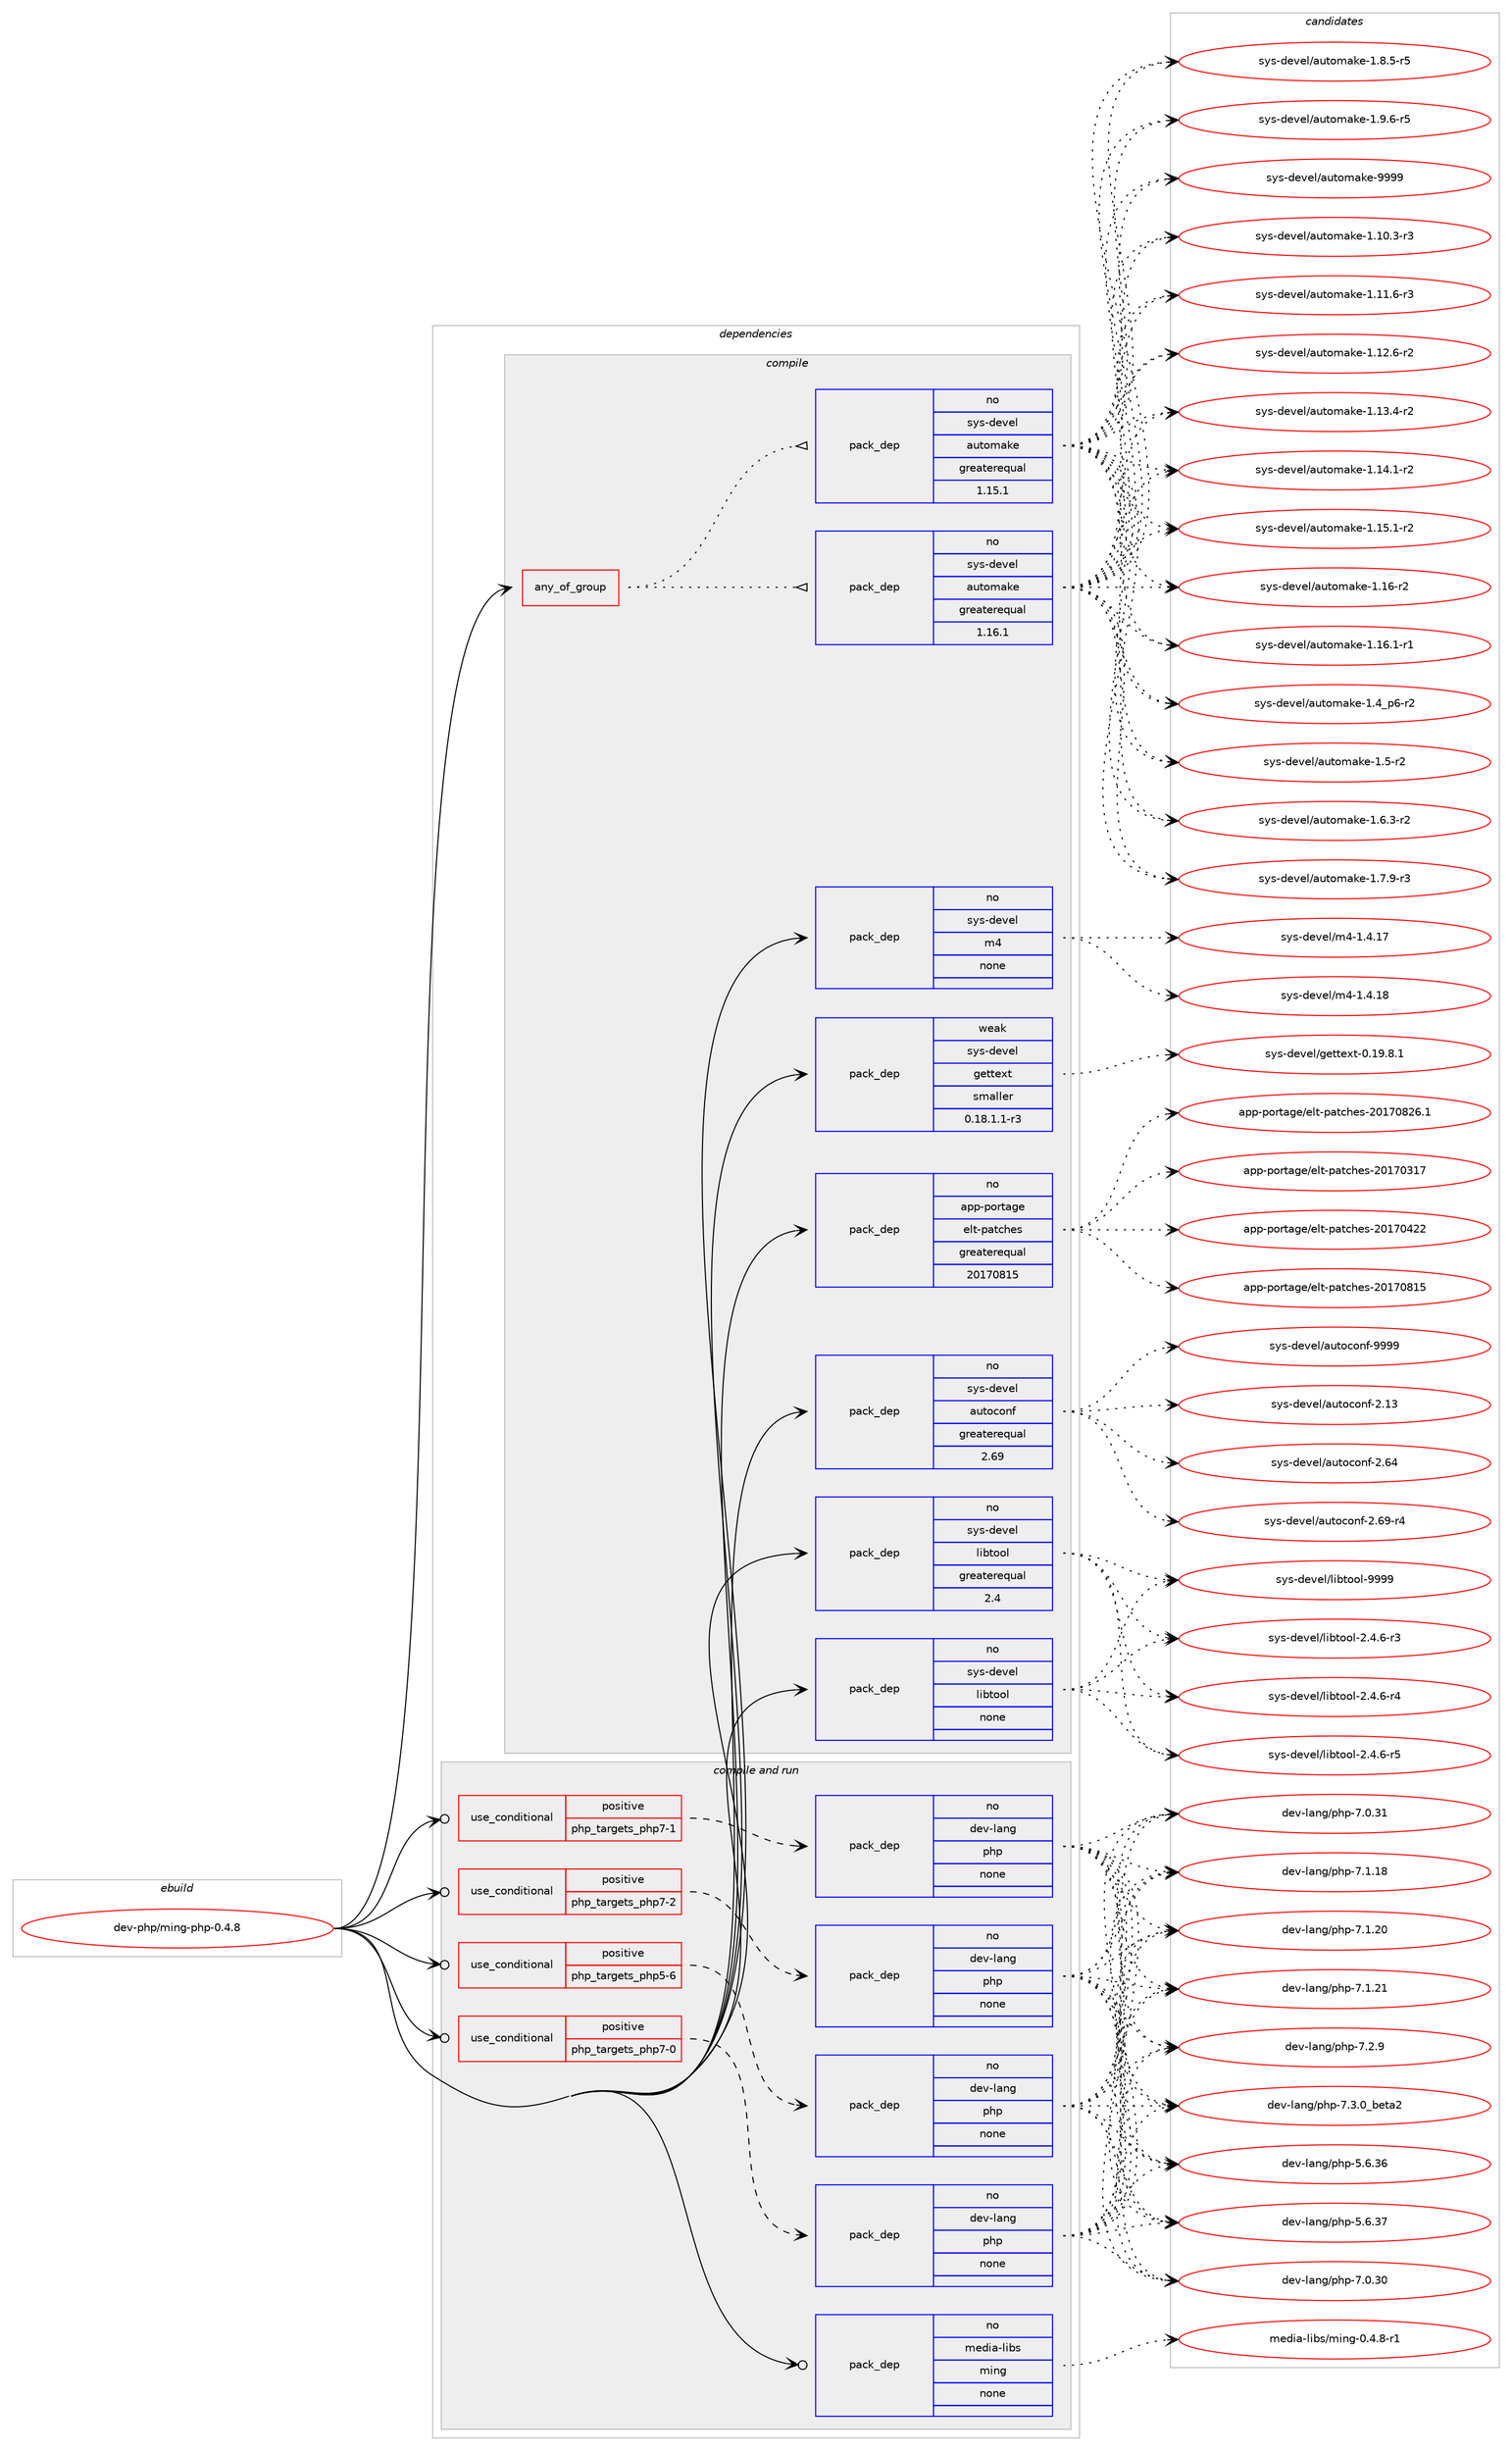 digraph prolog {

# *************
# Graph options
# *************

newrank=true;
concentrate=true;
compound=true;
graph [rankdir=LR,fontname=Helvetica,fontsize=10,ranksep=1.5];#, ranksep=2.5, nodesep=0.2];
edge  [arrowhead=vee];
node  [fontname=Helvetica,fontsize=10];

# **********
# The ebuild
# **********

subgraph cluster_leftcol {
color=gray;
rank=same;
label=<<i>ebuild</i>>;
id [label="dev-php/ming-php-0.4.8", color=red, width=4, href="../dev-php/ming-php-0.4.8.svg"];
}

# ****************
# The dependencies
# ****************

subgraph cluster_midcol {
color=gray;
label=<<i>dependencies</i>>;
subgraph cluster_compile {
fillcolor="#eeeeee";
style=filled;
label=<<i>compile</i>>;
subgraph any99 {
dependency4335 [label=<<TABLE BORDER="0" CELLBORDER="1" CELLSPACING="0" CELLPADDING="4"><TR><TD CELLPADDING="10">any_of_group</TD></TR></TABLE>>, shape=none, color=red];subgraph pack2953 {
dependency4336 [label=<<TABLE BORDER="0" CELLBORDER="1" CELLSPACING="0" CELLPADDING="4" WIDTH="220"><TR><TD ROWSPAN="6" CELLPADDING="30">pack_dep</TD></TR><TR><TD WIDTH="110">no</TD></TR><TR><TD>sys-devel</TD></TR><TR><TD>automake</TD></TR><TR><TD>greaterequal</TD></TR><TR><TD>1.16.1</TD></TR></TABLE>>, shape=none, color=blue];
}
dependency4335:e -> dependency4336:w [weight=20,style="dotted",arrowhead="oinv"];
subgraph pack2954 {
dependency4337 [label=<<TABLE BORDER="0" CELLBORDER="1" CELLSPACING="0" CELLPADDING="4" WIDTH="220"><TR><TD ROWSPAN="6" CELLPADDING="30">pack_dep</TD></TR><TR><TD WIDTH="110">no</TD></TR><TR><TD>sys-devel</TD></TR><TR><TD>automake</TD></TR><TR><TD>greaterequal</TD></TR><TR><TD>1.15.1</TD></TR></TABLE>>, shape=none, color=blue];
}
dependency4335:e -> dependency4337:w [weight=20,style="dotted",arrowhead="oinv"];
}
id:e -> dependency4335:w [weight=20,style="solid",arrowhead="vee"];
subgraph pack2955 {
dependency4338 [label=<<TABLE BORDER="0" CELLBORDER="1" CELLSPACING="0" CELLPADDING="4" WIDTH="220"><TR><TD ROWSPAN="6" CELLPADDING="30">pack_dep</TD></TR><TR><TD WIDTH="110">no</TD></TR><TR><TD>app-portage</TD></TR><TR><TD>elt-patches</TD></TR><TR><TD>greaterequal</TD></TR><TR><TD>20170815</TD></TR></TABLE>>, shape=none, color=blue];
}
id:e -> dependency4338:w [weight=20,style="solid",arrowhead="vee"];
subgraph pack2956 {
dependency4339 [label=<<TABLE BORDER="0" CELLBORDER="1" CELLSPACING="0" CELLPADDING="4" WIDTH="220"><TR><TD ROWSPAN="6" CELLPADDING="30">pack_dep</TD></TR><TR><TD WIDTH="110">no</TD></TR><TR><TD>sys-devel</TD></TR><TR><TD>autoconf</TD></TR><TR><TD>greaterequal</TD></TR><TR><TD>2.69</TD></TR></TABLE>>, shape=none, color=blue];
}
id:e -> dependency4339:w [weight=20,style="solid",arrowhead="vee"];
subgraph pack2957 {
dependency4340 [label=<<TABLE BORDER="0" CELLBORDER="1" CELLSPACING="0" CELLPADDING="4" WIDTH="220"><TR><TD ROWSPAN="6" CELLPADDING="30">pack_dep</TD></TR><TR><TD WIDTH="110">no</TD></TR><TR><TD>sys-devel</TD></TR><TR><TD>libtool</TD></TR><TR><TD>greaterequal</TD></TR><TR><TD>2.4</TD></TR></TABLE>>, shape=none, color=blue];
}
id:e -> dependency4340:w [weight=20,style="solid",arrowhead="vee"];
subgraph pack2958 {
dependency4341 [label=<<TABLE BORDER="0" CELLBORDER="1" CELLSPACING="0" CELLPADDING="4" WIDTH="220"><TR><TD ROWSPAN="6" CELLPADDING="30">pack_dep</TD></TR><TR><TD WIDTH="110">no</TD></TR><TR><TD>sys-devel</TD></TR><TR><TD>libtool</TD></TR><TR><TD>none</TD></TR><TR><TD></TD></TR></TABLE>>, shape=none, color=blue];
}
id:e -> dependency4341:w [weight=20,style="solid",arrowhead="vee"];
subgraph pack2959 {
dependency4342 [label=<<TABLE BORDER="0" CELLBORDER="1" CELLSPACING="0" CELLPADDING="4" WIDTH="220"><TR><TD ROWSPAN="6" CELLPADDING="30">pack_dep</TD></TR><TR><TD WIDTH="110">no</TD></TR><TR><TD>sys-devel</TD></TR><TR><TD>m4</TD></TR><TR><TD>none</TD></TR><TR><TD></TD></TR></TABLE>>, shape=none, color=blue];
}
id:e -> dependency4342:w [weight=20,style="solid",arrowhead="vee"];
subgraph pack2960 {
dependency4343 [label=<<TABLE BORDER="0" CELLBORDER="1" CELLSPACING="0" CELLPADDING="4" WIDTH="220"><TR><TD ROWSPAN="6" CELLPADDING="30">pack_dep</TD></TR><TR><TD WIDTH="110">weak</TD></TR><TR><TD>sys-devel</TD></TR><TR><TD>gettext</TD></TR><TR><TD>smaller</TD></TR><TR><TD>0.18.1.1-r3</TD></TR></TABLE>>, shape=none, color=blue];
}
id:e -> dependency4343:w [weight=20,style="solid",arrowhead="vee"];
}
subgraph cluster_compileandrun {
fillcolor="#eeeeee";
style=filled;
label=<<i>compile and run</i>>;
subgraph cond1275 {
dependency4344 [label=<<TABLE BORDER="0" CELLBORDER="1" CELLSPACING="0" CELLPADDING="4"><TR><TD ROWSPAN="3" CELLPADDING="10">use_conditional</TD></TR><TR><TD>positive</TD></TR><TR><TD>php_targets_php5-6</TD></TR></TABLE>>, shape=none, color=red];
subgraph pack2961 {
dependency4345 [label=<<TABLE BORDER="0" CELLBORDER="1" CELLSPACING="0" CELLPADDING="4" WIDTH="220"><TR><TD ROWSPAN="6" CELLPADDING="30">pack_dep</TD></TR><TR><TD WIDTH="110">no</TD></TR><TR><TD>dev-lang</TD></TR><TR><TD>php</TD></TR><TR><TD>none</TD></TR><TR><TD></TD></TR></TABLE>>, shape=none, color=blue];
}
dependency4344:e -> dependency4345:w [weight=20,style="dashed",arrowhead="vee"];
}
id:e -> dependency4344:w [weight=20,style="solid",arrowhead="odotvee"];
subgraph cond1276 {
dependency4346 [label=<<TABLE BORDER="0" CELLBORDER="1" CELLSPACING="0" CELLPADDING="4"><TR><TD ROWSPAN="3" CELLPADDING="10">use_conditional</TD></TR><TR><TD>positive</TD></TR><TR><TD>php_targets_php7-0</TD></TR></TABLE>>, shape=none, color=red];
subgraph pack2962 {
dependency4347 [label=<<TABLE BORDER="0" CELLBORDER="1" CELLSPACING="0" CELLPADDING="4" WIDTH="220"><TR><TD ROWSPAN="6" CELLPADDING="30">pack_dep</TD></TR><TR><TD WIDTH="110">no</TD></TR><TR><TD>dev-lang</TD></TR><TR><TD>php</TD></TR><TR><TD>none</TD></TR><TR><TD></TD></TR></TABLE>>, shape=none, color=blue];
}
dependency4346:e -> dependency4347:w [weight=20,style="dashed",arrowhead="vee"];
}
id:e -> dependency4346:w [weight=20,style="solid",arrowhead="odotvee"];
subgraph cond1277 {
dependency4348 [label=<<TABLE BORDER="0" CELLBORDER="1" CELLSPACING="0" CELLPADDING="4"><TR><TD ROWSPAN="3" CELLPADDING="10">use_conditional</TD></TR><TR><TD>positive</TD></TR><TR><TD>php_targets_php7-1</TD></TR></TABLE>>, shape=none, color=red];
subgraph pack2963 {
dependency4349 [label=<<TABLE BORDER="0" CELLBORDER="1" CELLSPACING="0" CELLPADDING="4" WIDTH="220"><TR><TD ROWSPAN="6" CELLPADDING="30">pack_dep</TD></TR><TR><TD WIDTH="110">no</TD></TR><TR><TD>dev-lang</TD></TR><TR><TD>php</TD></TR><TR><TD>none</TD></TR><TR><TD></TD></TR></TABLE>>, shape=none, color=blue];
}
dependency4348:e -> dependency4349:w [weight=20,style="dashed",arrowhead="vee"];
}
id:e -> dependency4348:w [weight=20,style="solid",arrowhead="odotvee"];
subgraph cond1278 {
dependency4350 [label=<<TABLE BORDER="0" CELLBORDER="1" CELLSPACING="0" CELLPADDING="4"><TR><TD ROWSPAN="3" CELLPADDING="10">use_conditional</TD></TR><TR><TD>positive</TD></TR><TR><TD>php_targets_php7-2</TD></TR></TABLE>>, shape=none, color=red];
subgraph pack2964 {
dependency4351 [label=<<TABLE BORDER="0" CELLBORDER="1" CELLSPACING="0" CELLPADDING="4" WIDTH="220"><TR><TD ROWSPAN="6" CELLPADDING="30">pack_dep</TD></TR><TR><TD WIDTH="110">no</TD></TR><TR><TD>dev-lang</TD></TR><TR><TD>php</TD></TR><TR><TD>none</TD></TR><TR><TD></TD></TR></TABLE>>, shape=none, color=blue];
}
dependency4350:e -> dependency4351:w [weight=20,style="dashed",arrowhead="vee"];
}
id:e -> dependency4350:w [weight=20,style="solid",arrowhead="odotvee"];
subgraph pack2965 {
dependency4352 [label=<<TABLE BORDER="0" CELLBORDER="1" CELLSPACING="0" CELLPADDING="4" WIDTH="220"><TR><TD ROWSPAN="6" CELLPADDING="30">pack_dep</TD></TR><TR><TD WIDTH="110">no</TD></TR><TR><TD>media-libs</TD></TR><TR><TD>ming</TD></TR><TR><TD>none</TD></TR><TR><TD></TD></TR></TABLE>>, shape=none, color=blue];
}
id:e -> dependency4352:w [weight=20,style="solid",arrowhead="odotvee"];
}
subgraph cluster_run {
fillcolor="#eeeeee";
style=filled;
label=<<i>run</i>>;
}
}

# **************
# The candidates
# **************

subgraph cluster_choices {
rank=same;
color=gray;
label=<<i>candidates</i>>;

subgraph choice2953 {
color=black;
nodesep=1;
choice11512111545100101118101108479711711611110997107101454946494846514511451 [label="sys-devel/automake-1.10.3-r3", color=red, width=4,href="../sys-devel/automake-1.10.3-r3.svg"];
choice11512111545100101118101108479711711611110997107101454946494946544511451 [label="sys-devel/automake-1.11.6-r3", color=red, width=4,href="../sys-devel/automake-1.11.6-r3.svg"];
choice11512111545100101118101108479711711611110997107101454946495046544511450 [label="sys-devel/automake-1.12.6-r2", color=red, width=4,href="../sys-devel/automake-1.12.6-r2.svg"];
choice11512111545100101118101108479711711611110997107101454946495146524511450 [label="sys-devel/automake-1.13.4-r2", color=red, width=4,href="../sys-devel/automake-1.13.4-r2.svg"];
choice11512111545100101118101108479711711611110997107101454946495246494511450 [label="sys-devel/automake-1.14.1-r2", color=red, width=4,href="../sys-devel/automake-1.14.1-r2.svg"];
choice11512111545100101118101108479711711611110997107101454946495346494511450 [label="sys-devel/automake-1.15.1-r2", color=red, width=4,href="../sys-devel/automake-1.15.1-r2.svg"];
choice1151211154510010111810110847971171161111099710710145494649544511450 [label="sys-devel/automake-1.16-r2", color=red, width=4,href="../sys-devel/automake-1.16-r2.svg"];
choice11512111545100101118101108479711711611110997107101454946495446494511449 [label="sys-devel/automake-1.16.1-r1", color=red, width=4,href="../sys-devel/automake-1.16.1-r1.svg"];
choice115121115451001011181011084797117116111109971071014549465295112544511450 [label="sys-devel/automake-1.4_p6-r2", color=red, width=4,href="../sys-devel/automake-1.4_p6-r2.svg"];
choice11512111545100101118101108479711711611110997107101454946534511450 [label="sys-devel/automake-1.5-r2", color=red, width=4,href="../sys-devel/automake-1.5-r2.svg"];
choice115121115451001011181011084797117116111109971071014549465446514511450 [label="sys-devel/automake-1.6.3-r2", color=red, width=4,href="../sys-devel/automake-1.6.3-r2.svg"];
choice115121115451001011181011084797117116111109971071014549465546574511451 [label="sys-devel/automake-1.7.9-r3", color=red, width=4,href="../sys-devel/automake-1.7.9-r3.svg"];
choice115121115451001011181011084797117116111109971071014549465646534511453 [label="sys-devel/automake-1.8.5-r5", color=red, width=4,href="../sys-devel/automake-1.8.5-r5.svg"];
choice115121115451001011181011084797117116111109971071014549465746544511453 [label="sys-devel/automake-1.9.6-r5", color=red, width=4,href="../sys-devel/automake-1.9.6-r5.svg"];
choice115121115451001011181011084797117116111109971071014557575757 [label="sys-devel/automake-9999", color=red, width=4,href="../sys-devel/automake-9999.svg"];
dependency4336:e -> choice11512111545100101118101108479711711611110997107101454946494846514511451:w [style=dotted,weight="100"];
dependency4336:e -> choice11512111545100101118101108479711711611110997107101454946494946544511451:w [style=dotted,weight="100"];
dependency4336:e -> choice11512111545100101118101108479711711611110997107101454946495046544511450:w [style=dotted,weight="100"];
dependency4336:e -> choice11512111545100101118101108479711711611110997107101454946495146524511450:w [style=dotted,weight="100"];
dependency4336:e -> choice11512111545100101118101108479711711611110997107101454946495246494511450:w [style=dotted,weight="100"];
dependency4336:e -> choice11512111545100101118101108479711711611110997107101454946495346494511450:w [style=dotted,weight="100"];
dependency4336:e -> choice1151211154510010111810110847971171161111099710710145494649544511450:w [style=dotted,weight="100"];
dependency4336:e -> choice11512111545100101118101108479711711611110997107101454946495446494511449:w [style=dotted,weight="100"];
dependency4336:e -> choice115121115451001011181011084797117116111109971071014549465295112544511450:w [style=dotted,weight="100"];
dependency4336:e -> choice11512111545100101118101108479711711611110997107101454946534511450:w [style=dotted,weight="100"];
dependency4336:e -> choice115121115451001011181011084797117116111109971071014549465446514511450:w [style=dotted,weight="100"];
dependency4336:e -> choice115121115451001011181011084797117116111109971071014549465546574511451:w [style=dotted,weight="100"];
dependency4336:e -> choice115121115451001011181011084797117116111109971071014549465646534511453:w [style=dotted,weight="100"];
dependency4336:e -> choice115121115451001011181011084797117116111109971071014549465746544511453:w [style=dotted,weight="100"];
dependency4336:e -> choice115121115451001011181011084797117116111109971071014557575757:w [style=dotted,weight="100"];
}
subgraph choice2954 {
color=black;
nodesep=1;
choice11512111545100101118101108479711711611110997107101454946494846514511451 [label="sys-devel/automake-1.10.3-r3", color=red, width=4,href="../sys-devel/automake-1.10.3-r3.svg"];
choice11512111545100101118101108479711711611110997107101454946494946544511451 [label="sys-devel/automake-1.11.6-r3", color=red, width=4,href="../sys-devel/automake-1.11.6-r3.svg"];
choice11512111545100101118101108479711711611110997107101454946495046544511450 [label="sys-devel/automake-1.12.6-r2", color=red, width=4,href="../sys-devel/automake-1.12.6-r2.svg"];
choice11512111545100101118101108479711711611110997107101454946495146524511450 [label="sys-devel/automake-1.13.4-r2", color=red, width=4,href="../sys-devel/automake-1.13.4-r2.svg"];
choice11512111545100101118101108479711711611110997107101454946495246494511450 [label="sys-devel/automake-1.14.1-r2", color=red, width=4,href="../sys-devel/automake-1.14.1-r2.svg"];
choice11512111545100101118101108479711711611110997107101454946495346494511450 [label="sys-devel/automake-1.15.1-r2", color=red, width=4,href="../sys-devel/automake-1.15.1-r2.svg"];
choice1151211154510010111810110847971171161111099710710145494649544511450 [label="sys-devel/automake-1.16-r2", color=red, width=4,href="../sys-devel/automake-1.16-r2.svg"];
choice11512111545100101118101108479711711611110997107101454946495446494511449 [label="sys-devel/automake-1.16.1-r1", color=red, width=4,href="../sys-devel/automake-1.16.1-r1.svg"];
choice115121115451001011181011084797117116111109971071014549465295112544511450 [label="sys-devel/automake-1.4_p6-r2", color=red, width=4,href="../sys-devel/automake-1.4_p6-r2.svg"];
choice11512111545100101118101108479711711611110997107101454946534511450 [label="sys-devel/automake-1.5-r2", color=red, width=4,href="../sys-devel/automake-1.5-r2.svg"];
choice115121115451001011181011084797117116111109971071014549465446514511450 [label="sys-devel/automake-1.6.3-r2", color=red, width=4,href="../sys-devel/automake-1.6.3-r2.svg"];
choice115121115451001011181011084797117116111109971071014549465546574511451 [label="sys-devel/automake-1.7.9-r3", color=red, width=4,href="../sys-devel/automake-1.7.9-r3.svg"];
choice115121115451001011181011084797117116111109971071014549465646534511453 [label="sys-devel/automake-1.8.5-r5", color=red, width=4,href="../sys-devel/automake-1.8.5-r5.svg"];
choice115121115451001011181011084797117116111109971071014549465746544511453 [label="sys-devel/automake-1.9.6-r5", color=red, width=4,href="../sys-devel/automake-1.9.6-r5.svg"];
choice115121115451001011181011084797117116111109971071014557575757 [label="sys-devel/automake-9999", color=red, width=4,href="../sys-devel/automake-9999.svg"];
dependency4337:e -> choice11512111545100101118101108479711711611110997107101454946494846514511451:w [style=dotted,weight="100"];
dependency4337:e -> choice11512111545100101118101108479711711611110997107101454946494946544511451:w [style=dotted,weight="100"];
dependency4337:e -> choice11512111545100101118101108479711711611110997107101454946495046544511450:w [style=dotted,weight="100"];
dependency4337:e -> choice11512111545100101118101108479711711611110997107101454946495146524511450:w [style=dotted,weight="100"];
dependency4337:e -> choice11512111545100101118101108479711711611110997107101454946495246494511450:w [style=dotted,weight="100"];
dependency4337:e -> choice11512111545100101118101108479711711611110997107101454946495346494511450:w [style=dotted,weight="100"];
dependency4337:e -> choice1151211154510010111810110847971171161111099710710145494649544511450:w [style=dotted,weight="100"];
dependency4337:e -> choice11512111545100101118101108479711711611110997107101454946495446494511449:w [style=dotted,weight="100"];
dependency4337:e -> choice115121115451001011181011084797117116111109971071014549465295112544511450:w [style=dotted,weight="100"];
dependency4337:e -> choice11512111545100101118101108479711711611110997107101454946534511450:w [style=dotted,weight="100"];
dependency4337:e -> choice115121115451001011181011084797117116111109971071014549465446514511450:w [style=dotted,weight="100"];
dependency4337:e -> choice115121115451001011181011084797117116111109971071014549465546574511451:w [style=dotted,weight="100"];
dependency4337:e -> choice115121115451001011181011084797117116111109971071014549465646534511453:w [style=dotted,weight="100"];
dependency4337:e -> choice115121115451001011181011084797117116111109971071014549465746544511453:w [style=dotted,weight="100"];
dependency4337:e -> choice115121115451001011181011084797117116111109971071014557575757:w [style=dotted,weight="100"];
}
subgraph choice2955 {
color=black;
nodesep=1;
choice97112112451121111141169710310147101108116451129711699104101115455048495548514955 [label="app-portage/elt-patches-20170317", color=red, width=4,href="../app-portage/elt-patches-20170317.svg"];
choice97112112451121111141169710310147101108116451129711699104101115455048495548525050 [label="app-portage/elt-patches-20170422", color=red, width=4,href="../app-portage/elt-patches-20170422.svg"];
choice97112112451121111141169710310147101108116451129711699104101115455048495548564953 [label="app-portage/elt-patches-20170815", color=red, width=4,href="../app-portage/elt-patches-20170815.svg"];
choice971121124511211111411697103101471011081164511297116991041011154550484955485650544649 [label="app-portage/elt-patches-20170826.1", color=red, width=4,href="../app-portage/elt-patches-20170826.1.svg"];
dependency4338:e -> choice97112112451121111141169710310147101108116451129711699104101115455048495548514955:w [style=dotted,weight="100"];
dependency4338:e -> choice97112112451121111141169710310147101108116451129711699104101115455048495548525050:w [style=dotted,weight="100"];
dependency4338:e -> choice97112112451121111141169710310147101108116451129711699104101115455048495548564953:w [style=dotted,weight="100"];
dependency4338:e -> choice971121124511211111411697103101471011081164511297116991041011154550484955485650544649:w [style=dotted,weight="100"];
}
subgraph choice2956 {
color=black;
nodesep=1;
choice115121115451001011181011084797117116111991111101024550464951 [label="sys-devel/autoconf-2.13", color=red, width=4,href="../sys-devel/autoconf-2.13.svg"];
choice115121115451001011181011084797117116111991111101024550465452 [label="sys-devel/autoconf-2.64", color=red, width=4,href="../sys-devel/autoconf-2.64.svg"];
choice1151211154510010111810110847971171161119911111010245504654574511452 [label="sys-devel/autoconf-2.69-r4", color=red, width=4,href="../sys-devel/autoconf-2.69-r4.svg"];
choice115121115451001011181011084797117116111991111101024557575757 [label="sys-devel/autoconf-9999", color=red, width=4,href="../sys-devel/autoconf-9999.svg"];
dependency4339:e -> choice115121115451001011181011084797117116111991111101024550464951:w [style=dotted,weight="100"];
dependency4339:e -> choice115121115451001011181011084797117116111991111101024550465452:w [style=dotted,weight="100"];
dependency4339:e -> choice1151211154510010111810110847971171161119911111010245504654574511452:w [style=dotted,weight="100"];
dependency4339:e -> choice115121115451001011181011084797117116111991111101024557575757:w [style=dotted,weight="100"];
}
subgraph choice2957 {
color=black;
nodesep=1;
choice1151211154510010111810110847108105981161111111084550465246544511451 [label="sys-devel/libtool-2.4.6-r3", color=red, width=4,href="../sys-devel/libtool-2.4.6-r3.svg"];
choice1151211154510010111810110847108105981161111111084550465246544511452 [label="sys-devel/libtool-2.4.6-r4", color=red, width=4,href="../sys-devel/libtool-2.4.6-r4.svg"];
choice1151211154510010111810110847108105981161111111084550465246544511453 [label="sys-devel/libtool-2.4.6-r5", color=red, width=4,href="../sys-devel/libtool-2.4.6-r5.svg"];
choice1151211154510010111810110847108105981161111111084557575757 [label="sys-devel/libtool-9999", color=red, width=4,href="../sys-devel/libtool-9999.svg"];
dependency4340:e -> choice1151211154510010111810110847108105981161111111084550465246544511451:w [style=dotted,weight="100"];
dependency4340:e -> choice1151211154510010111810110847108105981161111111084550465246544511452:w [style=dotted,weight="100"];
dependency4340:e -> choice1151211154510010111810110847108105981161111111084550465246544511453:w [style=dotted,weight="100"];
dependency4340:e -> choice1151211154510010111810110847108105981161111111084557575757:w [style=dotted,weight="100"];
}
subgraph choice2958 {
color=black;
nodesep=1;
choice1151211154510010111810110847108105981161111111084550465246544511451 [label="sys-devel/libtool-2.4.6-r3", color=red, width=4,href="../sys-devel/libtool-2.4.6-r3.svg"];
choice1151211154510010111810110847108105981161111111084550465246544511452 [label="sys-devel/libtool-2.4.6-r4", color=red, width=4,href="../sys-devel/libtool-2.4.6-r4.svg"];
choice1151211154510010111810110847108105981161111111084550465246544511453 [label="sys-devel/libtool-2.4.6-r5", color=red, width=4,href="../sys-devel/libtool-2.4.6-r5.svg"];
choice1151211154510010111810110847108105981161111111084557575757 [label="sys-devel/libtool-9999", color=red, width=4,href="../sys-devel/libtool-9999.svg"];
dependency4341:e -> choice1151211154510010111810110847108105981161111111084550465246544511451:w [style=dotted,weight="100"];
dependency4341:e -> choice1151211154510010111810110847108105981161111111084550465246544511452:w [style=dotted,weight="100"];
dependency4341:e -> choice1151211154510010111810110847108105981161111111084550465246544511453:w [style=dotted,weight="100"];
dependency4341:e -> choice1151211154510010111810110847108105981161111111084557575757:w [style=dotted,weight="100"];
}
subgraph choice2959 {
color=black;
nodesep=1;
choice11512111545100101118101108471095245494652464955 [label="sys-devel/m4-1.4.17", color=red, width=4,href="../sys-devel/m4-1.4.17.svg"];
choice11512111545100101118101108471095245494652464956 [label="sys-devel/m4-1.4.18", color=red, width=4,href="../sys-devel/m4-1.4.18.svg"];
dependency4342:e -> choice11512111545100101118101108471095245494652464955:w [style=dotted,weight="100"];
dependency4342:e -> choice11512111545100101118101108471095245494652464956:w [style=dotted,weight="100"];
}
subgraph choice2960 {
color=black;
nodesep=1;
choice1151211154510010111810110847103101116116101120116454846495746564649 [label="sys-devel/gettext-0.19.8.1", color=red, width=4,href="../sys-devel/gettext-0.19.8.1.svg"];
dependency4343:e -> choice1151211154510010111810110847103101116116101120116454846495746564649:w [style=dotted,weight="100"];
}
subgraph choice2961 {
color=black;
nodesep=1;
choice10010111845108971101034711210411245534654465154 [label="dev-lang/php-5.6.36", color=red, width=4,href="../dev-lang/php-5.6.36.svg"];
choice10010111845108971101034711210411245534654465155 [label="dev-lang/php-5.6.37", color=red, width=4,href="../dev-lang/php-5.6.37.svg"];
choice10010111845108971101034711210411245554648465148 [label="dev-lang/php-7.0.30", color=red, width=4,href="../dev-lang/php-7.0.30.svg"];
choice10010111845108971101034711210411245554648465149 [label="dev-lang/php-7.0.31", color=red, width=4,href="../dev-lang/php-7.0.31.svg"];
choice10010111845108971101034711210411245554649464956 [label="dev-lang/php-7.1.18", color=red, width=4,href="../dev-lang/php-7.1.18.svg"];
choice10010111845108971101034711210411245554649465048 [label="dev-lang/php-7.1.20", color=red, width=4,href="../dev-lang/php-7.1.20.svg"];
choice10010111845108971101034711210411245554649465049 [label="dev-lang/php-7.1.21", color=red, width=4,href="../dev-lang/php-7.1.21.svg"];
choice100101118451089711010347112104112455546504657 [label="dev-lang/php-7.2.9", color=red, width=4,href="../dev-lang/php-7.2.9.svg"];
choice10010111845108971101034711210411245554651464895981011169750 [label="dev-lang/php-7.3.0_beta2", color=red, width=4,href="../dev-lang/php-7.3.0_beta2.svg"];
dependency4345:e -> choice10010111845108971101034711210411245534654465154:w [style=dotted,weight="100"];
dependency4345:e -> choice10010111845108971101034711210411245534654465155:w [style=dotted,weight="100"];
dependency4345:e -> choice10010111845108971101034711210411245554648465148:w [style=dotted,weight="100"];
dependency4345:e -> choice10010111845108971101034711210411245554648465149:w [style=dotted,weight="100"];
dependency4345:e -> choice10010111845108971101034711210411245554649464956:w [style=dotted,weight="100"];
dependency4345:e -> choice10010111845108971101034711210411245554649465048:w [style=dotted,weight="100"];
dependency4345:e -> choice10010111845108971101034711210411245554649465049:w [style=dotted,weight="100"];
dependency4345:e -> choice100101118451089711010347112104112455546504657:w [style=dotted,weight="100"];
dependency4345:e -> choice10010111845108971101034711210411245554651464895981011169750:w [style=dotted,weight="100"];
}
subgraph choice2962 {
color=black;
nodesep=1;
choice10010111845108971101034711210411245534654465154 [label="dev-lang/php-5.6.36", color=red, width=4,href="../dev-lang/php-5.6.36.svg"];
choice10010111845108971101034711210411245534654465155 [label="dev-lang/php-5.6.37", color=red, width=4,href="../dev-lang/php-5.6.37.svg"];
choice10010111845108971101034711210411245554648465148 [label="dev-lang/php-7.0.30", color=red, width=4,href="../dev-lang/php-7.0.30.svg"];
choice10010111845108971101034711210411245554648465149 [label="dev-lang/php-7.0.31", color=red, width=4,href="../dev-lang/php-7.0.31.svg"];
choice10010111845108971101034711210411245554649464956 [label="dev-lang/php-7.1.18", color=red, width=4,href="../dev-lang/php-7.1.18.svg"];
choice10010111845108971101034711210411245554649465048 [label="dev-lang/php-7.1.20", color=red, width=4,href="../dev-lang/php-7.1.20.svg"];
choice10010111845108971101034711210411245554649465049 [label="dev-lang/php-7.1.21", color=red, width=4,href="../dev-lang/php-7.1.21.svg"];
choice100101118451089711010347112104112455546504657 [label="dev-lang/php-7.2.9", color=red, width=4,href="../dev-lang/php-7.2.9.svg"];
choice10010111845108971101034711210411245554651464895981011169750 [label="dev-lang/php-7.3.0_beta2", color=red, width=4,href="../dev-lang/php-7.3.0_beta2.svg"];
dependency4347:e -> choice10010111845108971101034711210411245534654465154:w [style=dotted,weight="100"];
dependency4347:e -> choice10010111845108971101034711210411245534654465155:w [style=dotted,weight="100"];
dependency4347:e -> choice10010111845108971101034711210411245554648465148:w [style=dotted,weight="100"];
dependency4347:e -> choice10010111845108971101034711210411245554648465149:w [style=dotted,weight="100"];
dependency4347:e -> choice10010111845108971101034711210411245554649464956:w [style=dotted,weight="100"];
dependency4347:e -> choice10010111845108971101034711210411245554649465048:w [style=dotted,weight="100"];
dependency4347:e -> choice10010111845108971101034711210411245554649465049:w [style=dotted,weight="100"];
dependency4347:e -> choice100101118451089711010347112104112455546504657:w [style=dotted,weight="100"];
dependency4347:e -> choice10010111845108971101034711210411245554651464895981011169750:w [style=dotted,weight="100"];
}
subgraph choice2963 {
color=black;
nodesep=1;
choice10010111845108971101034711210411245534654465154 [label="dev-lang/php-5.6.36", color=red, width=4,href="../dev-lang/php-5.6.36.svg"];
choice10010111845108971101034711210411245534654465155 [label="dev-lang/php-5.6.37", color=red, width=4,href="../dev-lang/php-5.6.37.svg"];
choice10010111845108971101034711210411245554648465148 [label="dev-lang/php-7.0.30", color=red, width=4,href="../dev-lang/php-7.0.30.svg"];
choice10010111845108971101034711210411245554648465149 [label="dev-lang/php-7.0.31", color=red, width=4,href="../dev-lang/php-7.0.31.svg"];
choice10010111845108971101034711210411245554649464956 [label="dev-lang/php-7.1.18", color=red, width=4,href="../dev-lang/php-7.1.18.svg"];
choice10010111845108971101034711210411245554649465048 [label="dev-lang/php-7.1.20", color=red, width=4,href="../dev-lang/php-7.1.20.svg"];
choice10010111845108971101034711210411245554649465049 [label="dev-lang/php-7.1.21", color=red, width=4,href="../dev-lang/php-7.1.21.svg"];
choice100101118451089711010347112104112455546504657 [label="dev-lang/php-7.2.9", color=red, width=4,href="../dev-lang/php-7.2.9.svg"];
choice10010111845108971101034711210411245554651464895981011169750 [label="dev-lang/php-7.3.0_beta2", color=red, width=4,href="../dev-lang/php-7.3.0_beta2.svg"];
dependency4349:e -> choice10010111845108971101034711210411245534654465154:w [style=dotted,weight="100"];
dependency4349:e -> choice10010111845108971101034711210411245534654465155:w [style=dotted,weight="100"];
dependency4349:e -> choice10010111845108971101034711210411245554648465148:w [style=dotted,weight="100"];
dependency4349:e -> choice10010111845108971101034711210411245554648465149:w [style=dotted,weight="100"];
dependency4349:e -> choice10010111845108971101034711210411245554649464956:w [style=dotted,weight="100"];
dependency4349:e -> choice10010111845108971101034711210411245554649465048:w [style=dotted,weight="100"];
dependency4349:e -> choice10010111845108971101034711210411245554649465049:w [style=dotted,weight="100"];
dependency4349:e -> choice100101118451089711010347112104112455546504657:w [style=dotted,weight="100"];
dependency4349:e -> choice10010111845108971101034711210411245554651464895981011169750:w [style=dotted,weight="100"];
}
subgraph choice2964 {
color=black;
nodesep=1;
choice10010111845108971101034711210411245534654465154 [label="dev-lang/php-5.6.36", color=red, width=4,href="../dev-lang/php-5.6.36.svg"];
choice10010111845108971101034711210411245534654465155 [label="dev-lang/php-5.6.37", color=red, width=4,href="../dev-lang/php-5.6.37.svg"];
choice10010111845108971101034711210411245554648465148 [label="dev-lang/php-7.0.30", color=red, width=4,href="../dev-lang/php-7.0.30.svg"];
choice10010111845108971101034711210411245554648465149 [label="dev-lang/php-7.0.31", color=red, width=4,href="../dev-lang/php-7.0.31.svg"];
choice10010111845108971101034711210411245554649464956 [label="dev-lang/php-7.1.18", color=red, width=4,href="../dev-lang/php-7.1.18.svg"];
choice10010111845108971101034711210411245554649465048 [label="dev-lang/php-7.1.20", color=red, width=4,href="../dev-lang/php-7.1.20.svg"];
choice10010111845108971101034711210411245554649465049 [label="dev-lang/php-7.1.21", color=red, width=4,href="../dev-lang/php-7.1.21.svg"];
choice100101118451089711010347112104112455546504657 [label="dev-lang/php-7.2.9", color=red, width=4,href="../dev-lang/php-7.2.9.svg"];
choice10010111845108971101034711210411245554651464895981011169750 [label="dev-lang/php-7.3.0_beta2", color=red, width=4,href="../dev-lang/php-7.3.0_beta2.svg"];
dependency4351:e -> choice10010111845108971101034711210411245534654465154:w [style=dotted,weight="100"];
dependency4351:e -> choice10010111845108971101034711210411245534654465155:w [style=dotted,weight="100"];
dependency4351:e -> choice10010111845108971101034711210411245554648465148:w [style=dotted,weight="100"];
dependency4351:e -> choice10010111845108971101034711210411245554648465149:w [style=dotted,weight="100"];
dependency4351:e -> choice10010111845108971101034711210411245554649464956:w [style=dotted,weight="100"];
dependency4351:e -> choice10010111845108971101034711210411245554649465048:w [style=dotted,weight="100"];
dependency4351:e -> choice10010111845108971101034711210411245554649465049:w [style=dotted,weight="100"];
dependency4351:e -> choice100101118451089711010347112104112455546504657:w [style=dotted,weight="100"];
dependency4351:e -> choice10010111845108971101034711210411245554651464895981011169750:w [style=dotted,weight="100"];
}
subgraph choice2965 {
color=black;
nodesep=1;
choice109101100105974510810598115471091051101034548465246564511449 [label="media-libs/ming-0.4.8-r1", color=red, width=4,href="../media-libs/ming-0.4.8-r1.svg"];
dependency4352:e -> choice109101100105974510810598115471091051101034548465246564511449:w [style=dotted,weight="100"];
}
}

}
